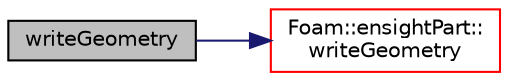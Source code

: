 digraph "writeGeometry"
{
  bgcolor="transparent";
  edge [fontname="Helvetica",fontsize="10",labelfontname="Helvetica",labelfontsize="10"];
  node [fontname="Helvetica",fontsize="10",shape=record];
  rankdir="LR";
  Node464 [label="writeGeometry",height=0.2,width=0.4,color="black", fillcolor="grey75", style="filled", fontcolor="black"];
  Node464 -> Node465 [color="midnightblue",fontsize="10",style="solid",fontname="Helvetica"];
  Node465 [label="Foam::ensightPart::\lwriteGeometry",height=0.2,width=0.4,color="red",URL="$a22045.html#aa244e705f8f60b77d5b53fe84933466d",tooltip="Write geometry. "];
}
